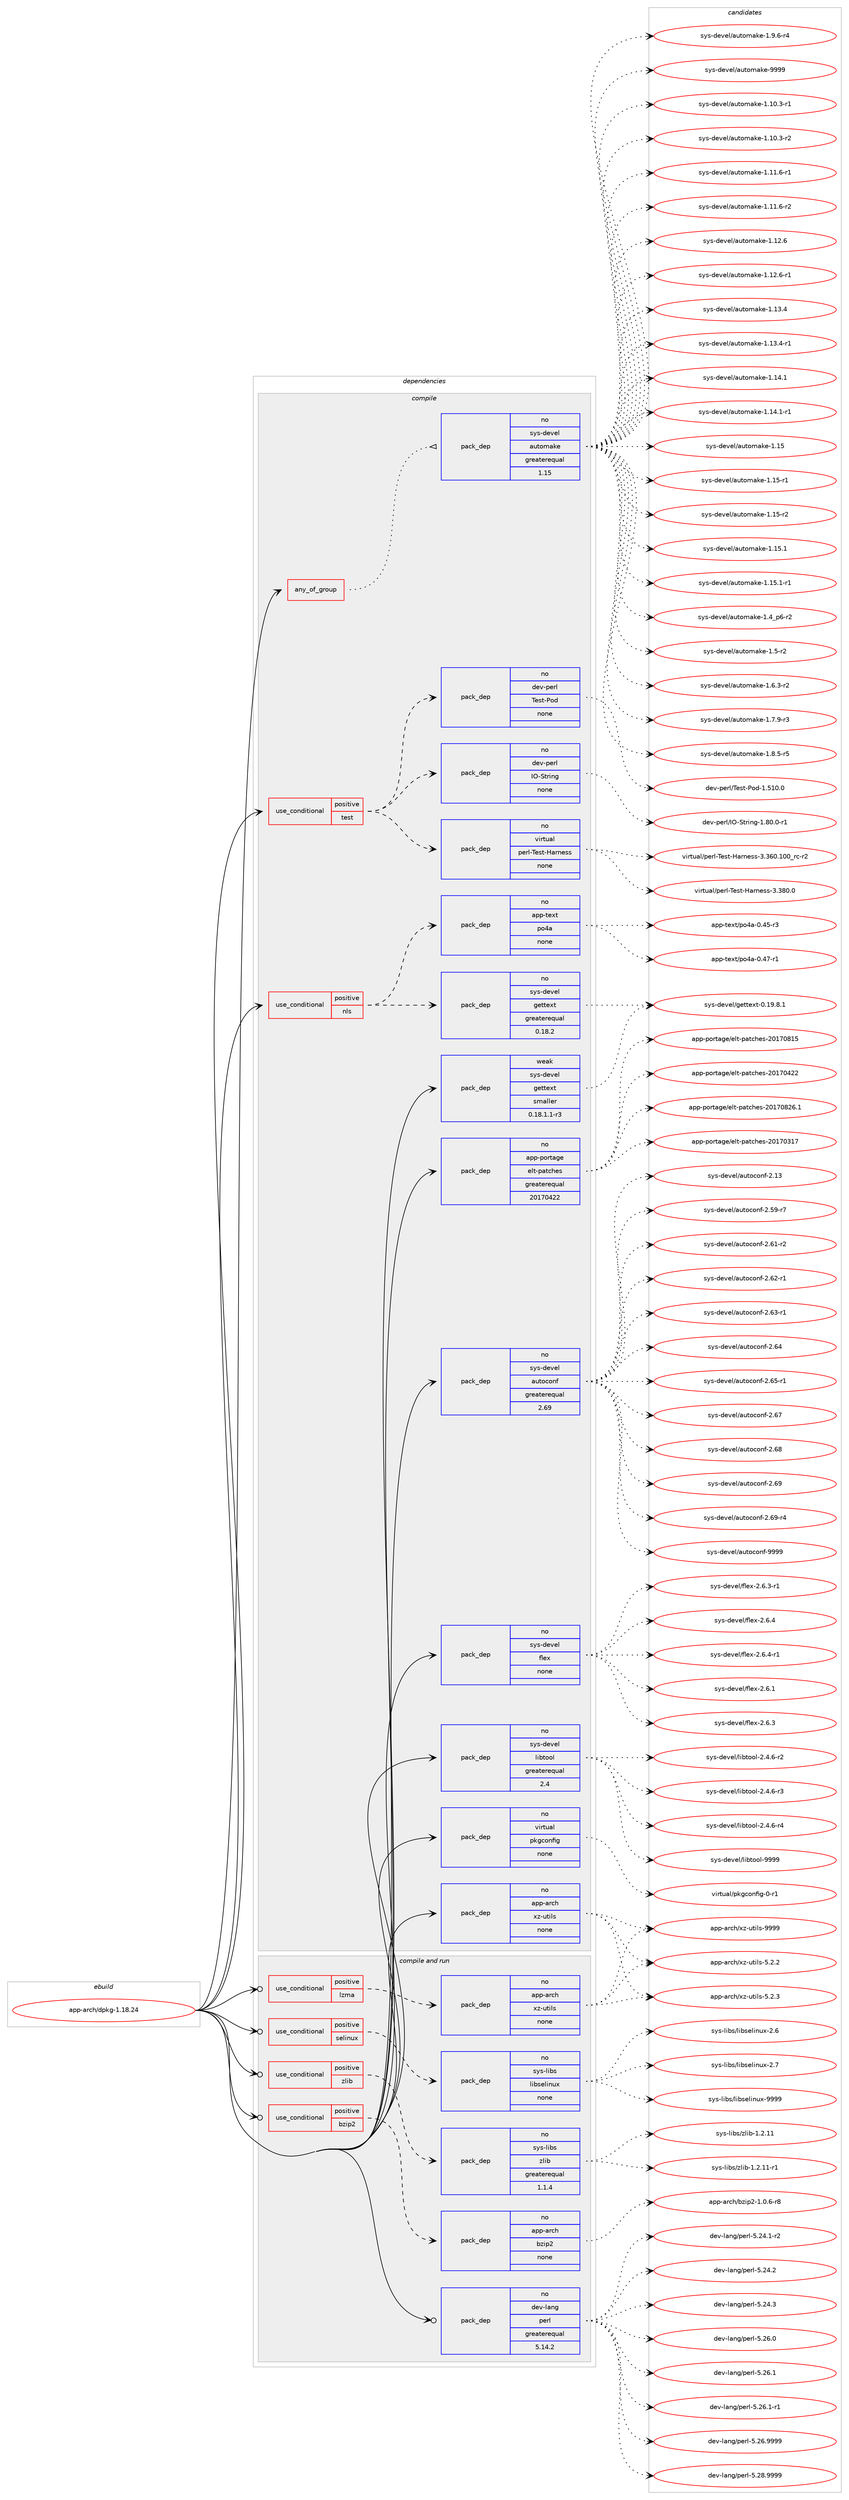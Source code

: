digraph prolog {

# *************
# Graph options
# *************

newrank=true;
concentrate=true;
compound=true;
graph [rankdir=LR,fontname=Helvetica,fontsize=10,ranksep=1.5];#, ranksep=2.5, nodesep=0.2];
edge  [arrowhead=vee];
node  [fontname=Helvetica,fontsize=10];

# **********
# The ebuild
# **********

subgraph cluster_leftcol {
color=gray;
rank=same;
label=<<i>ebuild</i>>;
id [label="app-arch/dpkg-1.18.24", color=red, width=4, href="../app-arch/dpkg-1.18.24.svg"];
}

# ****************
# The dependencies
# ****************

subgraph cluster_midcol {
color=gray;
label=<<i>dependencies</i>>;
subgraph cluster_compile {
fillcolor="#eeeeee";
style=filled;
label=<<i>compile</i>>;
subgraph any134 {
dependency7947 [label=<<TABLE BORDER="0" CELLBORDER="1" CELLSPACING="0" CELLPADDING="4"><TR><TD CELLPADDING="10">any_of_group</TD></TR></TABLE>>, shape=none, color=red];subgraph pack5605 {
dependency7948 [label=<<TABLE BORDER="0" CELLBORDER="1" CELLSPACING="0" CELLPADDING="4" WIDTH="220"><TR><TD ROWSPAN="6" CELLPADDING="30">pack_dep</TD></TR><TR><TD WIDTH="110">no</TD></TR><TR><TD>sys-devel</TD></TR><TR><TD>automake</TD></TR><TR><TD>greaterequal</TD></TR><TR><TD>1.15</TD></TR></TABLE>>, shape=none, color=blue];
}
dependency7947:e -> dependency7948:w [weight=20,style="dotted",arrowhead="oinv"];
}
id:e -> dependency7947:w [weight=20,style="solid",arrowhead="vee"];
subgraph cond2204 {
dependency7949 [label=<<TABLE BORDER="0" CELLBORDER="1" CELLSPACING="0" CELLPADDING="4"><TR><TD ROWSPAN="3" CELLPADDING="10">use_conditional</TD></TR><TR><TD>positive</TD></TR><TR><TD>nls</TD></TR></TABLE>>, shape=none, color=red];
subgraph pack5606 {
dependency7950 [label=<<TABLE BORDER="0" CELLBORDER="1" CELLSPACING="0" CELLPADDING="4" WIDTH="220"><TR><TD ROWSPAN="6" CELLPADDING="30">pack_dep</TD></TR><TR><TD WIDTH="110">no</TD></TR><TR><TD>app-text</TD></TR><TR><TD>po4a</TD></TR><TR><TD>none</TD></TR><TR><TD></TD></TR></TABLE>>, shape=none, color=blue];
}
dependency7949:e -> dependency7950:w [weight=20,style="dashed",arrowhead="vee"];
subgraph pack5607 {
dependency7951 [label=<<TABLE BORDER="0" CELLBORDER="1" CELLSPACING="0" CELLPADDING="4" WIDTH="220"><TR><TD ROWSPAN="6" CELLPADDING="30">pack_dep</TD></TR><TR><TD WIDTH="110">no</TD></TR><TR><TD>sys-devel</TD></TR><TR><TD>gettext</TD></TR><TR><TD>greaterequal</TD></TR><TR><TD>0.18.2</TD></TR></TABLE>>, shape=none, color=blue];
}
dependency7949:e -> dependency7951:w [weight=20,style="dashed",arrowhead="vee"];
}
id:e -> dependency7949:w [weight=20,style="solid",arrowhead="vee"];
subgraph cond2205 {
dependency7952 [label=<<TABLE BORDER="0" CELLBORDER="1" CELLSPACING="0" CELLPADDING="4"><TR><TD ROWSPAN="3" CELLPADDING="10">use_conditional</TD></TR><TR><TD>positive</TD></TR><TR><TD>test</TD></TR></TABLE>>, shape=none, color=red];
subgraph pack5608 {
dependency7953 [label=<<TABLE BORDER="0" CELLBORDER="1" CELLSPACING="0" CELLPADDING="4" WIDTH="220"><TR><TD ROWSPAN="6" CELLPADDING="30">pack_dep</TD></TR><TR><TD WIDTH="110">no</TD></TR><TR><TD>dev-perl</TD></TR><TR><TD>IO-String</TD></TR><TR><TD>none</TD></TR><TR><TD></TD></TR></TABLE>>, shape=none, color=blue];
}
dependency7952:e -> dependency7953:w [weight=20,style="dashed",arrowhead="vee"];
subgraph pack5609 {
dependency7954 [label=<<TABLE BORDER="0" CELLBORDER="1" CELLSPACING="0" CELLPADDING="4" WIDTH="220"><TR><TD ROWSPAN="6" CELLPADDING="30">pack_dep</TD></TR><TR><TD WIDTH="110">no</TD></TR><TR><TD>dev-perl</TD></TR><TR><TD>Test-Pod</TD></TR><TR><TD>none</TD></TR><TR><TD></TD></TR></TABLE>>, shape=none, color=blue];
}
dependency7952:e -> dependency7954:w [weight=20,style="dashed",arrowhead="vee"];
subgraph pack5610 {
dependency7955 [label=<<TABLE BORDER="0" CELLBORDER="1" CELLSPACING="0" CELLPADDING="4" WIDTH="220"><TR><TD ROWSPAN="6" CELLPADDING="30">pack_dep</TD></TR><TR><TD WIDTH="110">no</TD></TR><TR><TD>virtual</TD></TR><TR><TD>perl-Test-Harness</TD></TR><TR><TD>none</TD></TR><TR><TD></TD></TR></TABLE>>, shape=none, color=blue];
}
dependency7952:e -> dependency7955:w [weight=20,style="dashed",arrowhead="vee"];
}
id:e -> dependency7952:w [weight=20,style="solid",arrowhead="vee"];
subgraph pack5611 {
dependency7956 [label=<<TABLE BORDER="0" CELLBORDER="1" CELLSPACING="0" CELLPADDING="4" WIDTH="220"><TR><TD ROWSPAN="6" CELLPADDING="30">pack_dep</TD></TR><TR><TD WIDTH="110">no</TD></TR><TR><TD>app-arch</TD></TR><TR><TD>xz-utils</TD></TR><TR><TD>none</TD></TR><TR><TD></TD></TR></TABLE>>, shape=none, color=blue];
}
id:e -> dependency7956:w [weight=20,style="solid",arrowhead="vee"];
subgraph pack5612 {
dependency7957 [label=<<TABLE BORDER="0" CELLBORDER="1" CELLSPACING="0" CELLPADDING="4" WIDTH="220"><TR><TD ROWSPAN="6" CELLPADDING="30">pack_dep</TD></TR><TR><TD WIDTH="110">no</TD></TR><TR><TD>app-portage</TD></TR><TR><TD>elt-patches</TD></TR><TR><TD>greaterequal</TD></TR><TR><TD>20170422</TD></TR></TABLE>>, shape=none, color=blue];
}
id:e -> dependency7957:w [weight=20,style="solid",arrowhead="vee"];
subgraph pack5613 {
dependency7958 [label=<<TABLE BORDER="0" CELLBORDER="1" CELLSPACING="0" CELLPADDING="4" WIDTH="220"><TR><TD ROWSPAN="6" CELLPADDING="30">pack_dep</TD></TR><TR><TD WIDTH="110">no</TD></TR><TR><TD>sys-devel</TD></TR><TR><TD>autoconf</TD></TR><TR><TD>greaterequal</TD></TR><TR><TD>2.69</TD></TR></TABLE>>, shape=none, color=blue];
}
id:e -> dependency7958:w [weight=20,style="solid",arrowhead="vee"];
subgraph pack5614 {
dependency7959 [label=<<TABLE BORDER="0" CELLBORDER="1" CELLSPACING="0" CELLPADDING="4" WIDTH="220"><TR><TD ROWSPAN="6" CELLPADDING="30">pack_dep</TD></TR><TR><TD WIDTH="110">no</TD></TR><TR><TD>sys-devel</TD></TR><TR><TD>flex</TD></TR><TR><TD>none</TD></TR><TR><TD></TD></TR></TABLE>>, shape=none, color=blue];
}
id:e -> dependency7959:w [weight=20,style="solid",arrowhead="vee"];
subgraph pack5615 {
dependency7960 [label=<<TABLE BORDER="0" CELLBORDER="1" CELLSPACING="0" CELLPADDING="4" WIDTH="220"><TR><TD ROWSPAN="6" CELLPADDING="30">pack_dep</TD></TR><TR><TD WIDTH="110">no</TD></TR><TR><TD>sys-devel</TD></TR><TR><TD>libtool</TD></TR><TR><TD>greaterequal</TD></TR><TR><TD>2.4</TD></TR></TABLE>>, shape=none, color=blue];
}
id:e -> dependency7960:w [weight=20,style="solid",arrowhead="vee"];
subgraph pack5616 {
dependency7961 [label=<<TABLE BORDER="0" CELLBORDER="1" CELLSPACING="0" CELLPADDING="4" WIDTH="220"><TR><TD ROWSPAN="6" CELLPADDING="30">pack_dep</TD></TR><TR><TD WIDTH="110">no</TD></TR><TR><TD>virtual</TD></TR><TR><TD>pkgconfig</TD></TR><TR><TD>none</TD></TR><TR><TD></TD></TR></TABLE>>, shape=none, color=blue];
}
id:e -> dependency7961:w [weight=20,style="solid",arrowhead="vee"];
subgraph pack5617 {
dependency7962 [label=<<TABLE BORDER="0" CELLBORDER="1" CELLSPACING="0" CELLPADDING="4" WIDTH="220"><TR><TD ROWSPAN="6" CELLPADDING="30">pack_dep</TD></TR><TR><TD WIDTH="110">weak</TD></TR><TR><TD>sys-devel</TD></TR><TR><TD>gettext</TD></TR><TR><TD>smaller</TD></TR><TR><TD>0.18.1.1-r3</TD></TR></TABLE>>, shape=none, color=blue];
}
id:e -> dependency7962:w [weight=20,style="solid",arrowhead="vee"];
}
subgraph cluster_compileandrun {
fillcolor="#eeeeee";
style=filled;
label=<<i>compile and run</i>>;
subgraph cond2206 {
dependency7963 [label=<<TABLE BORDER="0" CELLBORDER="1" CELLSPACING="0" CELLPADDING="4"><TR><TD ROWSPAN="3" CELLPADDING="10">use_conditional</TD></TR><TR><TD>positive</TD></TR><TR><TD>bzip2</TD></TR></TABLE>>, shape=none, color=red];
subgraph pack5618 {
dependency7964 [label=<<TABLE BORDER="0" CELLBORDER="1" CELLSPACING="0" CELLPADDING="4" WIDTH="220"><TR><TD ROWSPAN="6" CELLPADDING="30">pack_dep</TD></TR><TR><TD WIDTH="110">no</TD></TR><TR><TD>app-arch</TD></TR><TR><TD>bzip2</TD></TR><TR><TD>none</TD></TR><TR><TD></TD></TR></TABLE>>, shape=none, color=blue];
}
dependency7963:e -> dependency7964:w [weight=20,style="dashed",arrowhead="vee"];
}
id:e -> dependency7963:w [weight=20,style="solid",arrowhead="odotvee"];
subgraph cond2207 {
dependency7965 [label=<<TABLE BORDER="0" CELLBORDER="1" CELLSPACING="0" CELLPADDING="4"><TR><TD ROWSPAN="3" CELLPADDING="10">use_conditional</TD></TR><TR><TD>positive</TD></TR><TR><TD>lzma</TD></TR></TABLE>>, shape=none, color=red];
subgraph pack5619 {
dependency7966 [label=<<TABLE BORDER="0" CELLBORDER="1" CELLSPACING="0" CELLPADDING="4" WIDTH="220"><TR><TD ROWSPAN="6" CELLPADDING="30">pack_dep</TD></TR><TR><TD WIDTH="110">no</TD></TR><TR><TD>app-arch</TD></TR><TR><TD>xz-utils</TD></TR><TR><TD>none</TD></TR><TR><TD></TD></TR></TABLE>>, shape=none, color=blue];
}
dependency7965:e -> dependency7966:w [weight=20,style="dashed",arrowhead="vee"];
}
id:e -> dependency7965:w [weight=20,style="solid",arrowhead="odotvee"];
subgraph cond2208 {
dependency7967 [label=<<TABLE BORDER="0" CELLBORDER="1" CELLSPACING="0" CELLPADDING="4"><TR><TD ROWSPAN="3" CELLPADDING="10">use_conditional</TD></TR><TR><TD>positive</TD></TR><TR><TD>selinux</TD></TR></TABLE>>, shape=none, color=red];
subgraph pack5620 {
dependency7968 [label=<<TABLE BORDER="0" CELLBORDER="1" CELLSPACING="0" CELLPADDING="4" WIDTH="220"><TR><TD ROWSPAN="6" CELLPADDING="30">pack_dep</TD></TR><TR><TD WIDTH="110">no</TD></TR><TR><TD>sys-libs</TD></TR><TR><TD>libselinux</TD></TR><TR><TD>none</TD></TR><TR><TD></TD></TR></TABLE>>, shape=none, color=blue];
}
dependency7967:e -> dependency7968:w [weight=20,style="dashed",arrowhead="vee"];
}
id:e -> dependency7967:w [weight=20,style="solid",arrowhead="odotvee"];
subgraph cond2209 {
dependency7969 [label=<<TABLE BORDER="0" CELLBORDER="1" CELLSPACING="0" CELLPADDING="4"><TR><TD ROWSPAN="3" CELLPADDING="10">use_conditional</TD></TR><TR><TD>positive</TD></TR><TR><TD>zlib</TD></TR></TABLE>>, shape=none, color=red];
subgraph pack5621 {
dependency7970 [label=<<TABLE BORDER="0" CELLBORDER="1" CELLSPACING="0" CELLPADDING="4" WIDTH="220"><TR><TD ROWSPAN="6" CELLPADDING="30">pack_dep</TD></TR><TR><TD WIDTH="110">no</TD></TR><TR><TD>sys-libs</TD></TR><TR><TD>zlib</TD></TR><TR><TD>greaterequal</TD></TR><TR><TD>1.1.4</TD></TR></TABLE>>, shape=none, color=blue];
}
dependency7969:e -> dependency7970:w [weight=20,style="dashed",arrowhead="vee"];
}
id:e -> dependency7969:w [weight=20,style="solid",arrowhead="odotvee"];
subgraph pack5622 {
dependency7971 [label=<<TABLE BORDER="0" CELLBORDER="1" CELLSPACING="0" CELLPADDING="4" WIDTH="220"><TR><TD ROWSPAN="6" CELLPADDING="30">pack_dep</TD></TR><TR><TD WIDTH="110">no</TD></TR><TR><TD>dev-lang</TD></TR><TR><TD>perl</TD></TR><TR><TD>greaterequal</TD></TR><TR><TD>5.14.2</TD></TR></TABLE>>, shape=none, color=blue];
}
id:e -> dependency7971:w [weight=20,style="solid",arrowhead="odotvee"];
}
subgraph cluster_run {
fillcolor="#eeeeee";
style=filled;
label=<<i>run</i>>;
}
}

# **************
# The candidates
# **************

subgraph cluster_choices {
rank=same;
color=gray;
label=<<i>candidates</i>>;

subgraph choice5605 {
color=black;
nodesep=1;
choice11512111545100101118101108479711711611110997107101454946494846514511449 [label="sys-devel/automake-1.10.3-r1", color=red, width=4,href="../sys-devel/automake-1.10.3-r1.svg"];
choice11512111545100101118101108479711711611110997107101454946494846514511450 [label="sys-devel/automake-1.10.3-r2", color=red, width=4,href="../sys-devel/automake-1.10.3-r2.svg"];
choice11512111545100101118101108479711711611110997107101454946494946544511449 [label="sys-devel/automake-1.11.6-r1", color=red, width=4,href="../sys-devel/automake-1.11.6-r1.svg"];
choice11512111545100101118101108479711711611110997107101454946494946544511450 [label="sys-devel/automake-1.11.6-r2", color=red, width=4,href="../sys-devel/automake-1.11.6-r2.svg"];
choice1151211154510010111810110847971171161111099710710145494649504654 [label="sys-devel/automake-1.12.6", color=red, width=4,href="../sys-devel/automake-1.12.6.svg"];
choice11512111545100101118101108479711711611110997107101454946495046544511449 [label="sys-devel/automake-1.12.6-r1", color=red, width=4,href="../sys-devel/automake-1.12.6-r1.svg"];
choice1151211154510010111810110847971171161111099710710145494649514652 [label="sys-devel/automake-1.13.4", color=red, width=4,href="../sys-devel/automake-1.13.4.svg"];
choice11512111545100101118101108479711711611110997107101454946495146524511449 [label="sys-devel/automake-1.13.4-r1", color=red, width=4,href="../sys-devel/automake-1.13.4-r1.svg"];
choice1151211154510010111810110847971171161111099710710145494649524649 [label="sys-devel/automake-1.14.1", color=red, width=4,href="../sys-devel/automake-1.14.1.svg"];
choice11512111545100101118101108479711711611110997107101454946495246494511449 [label="sys-devel/automake-1.14.1-r1", color=red, width=4,href="../sys-devel/automake-1.14.1-r1.svg"];
choice115121115451001011181011084797117116111109971071014549464953 [label="sys-devel/automake-1.15", color=red, width=4,href="../sys-devel/automake-1.15.svg"];
choice1151211154510010111810110847971171161111099710710145494649534511449 [label="sys-devel/automake-1.15-r1", color=red, width=4,href="../sys-devel/automake-1.15-r1.svg"];
choice1151211154510010111810110847971171161111099710710145494649534511450 [label="sys-devel/automake-1.15-r2", color=red, width=4,href="../sys-devel/automake-1.15-r2.svg"];
choice1151211154510010111810110847971171161111099710710145494649534649 [label="sys-devel/automake-1.15.1", color=red, width=4,href="../sys-devel/automake-1.15.1.svg"];
choice11512111545100101118101108479711711611110997107101454946495346494511449 [label="sys-devel/automake-1.15.1-r1", color=red, width=4,href="../sys-devel/automake-1.15.1-r1.svg"];
choice115121115451001011181011084797117116111109971071014549465295112544511450 [label="sys-devel/automake-1.4_p6-r2", color=red, width=4,href="../sys-devel/automake-1.4_p6-r2.svg"];
choice11512111545100101118101108479711711611110997107101454946534511450 [label="sys-devel/automake-1.5-r2", color=red, width=4,href="../sys-devel/automake-1.5-r2.svg"];
choice115121115451001011181011084797117116111109971071014549465446514511450 [label="sys-devel/automake-1.6.3-r2", color=red, width=4,href="../sys-devel/automake-1.6.3-r2.svg"];
choice115121115451001011181011084797117116111109971071014549465546574511451 [label="sys-devel/automake-1.7.9-r3", color=red, width=4,href="../sys-devel/automake-1.7.9-r3.svg"];
choice115121115451001011181011084797117116111109971071014549465646534511453 [label="sys-devel/automake-1.8.5-r5", color=red, width=4,href="../sys-devel/automake-1.8.5-r5.svg"];
choice115121115451001011181011084797117116111109971071014549465746544511452 [label="sys-devel/automake-1.9.6-r4", color=red, width=4,href="../sys-devel/automake-1.9.6-r4.svg"];
choice115121115451001011181011084797117116111109971071014557575757 [label="sys-devel/automake-9999", color=red, width=4,href="../sys-devel/automake-9999.svg"];
dependency7948:e -> choice11512111545100101118101108479711711611110997107101454946494846514511449:w [style=dotted,weight="100"];
dependency7948:e -> choice11512111545100101118101108479711711611110997107101454946494846514511450:w [style=dotted,weight="100"];
dependency7948:e -> choice11512111545100101118101108479711711611110997107101454946494946544511449:w [style=dotted,weight="100"];
dependency7948:e -> choice11512111545100101118101108479711711611110997107101454946494946544511450:w [style=dotted,weight="100"];
dependency7948:e -> choice1151211154510010111810110847971171161111099710710145494649504654:w [style=dotted,weight="100"];
dependency7948:e -> choice11512111545100101118101108479711711611110997107101454946495046544511449:w [style=dotted,weight="100"];
dependency7948:e -> choice1151211154510010111810110847971171161111099710710145494649514652:w [style=dotted,weight="100"];
dependency7948:e -> choice11512111545100101118101108479711711611110997107101454946495146524511449:w [style=dotted,weight="100"];
dependency7948:e -> choice1151211154510010111810110847971171161111099710710145494649524649:w [style=dotted,weight="100"];
dependency7948:e -> choice11512111545100101118101108479711711611110997107101454946495246494511449:w [style=dotted,weight="100"];
dependency7948:e -> choice115121115451001011181011084797117116111109971071014549464953:w [style=dotted,weight="100"];
dependency7948:e -> choice1151211154510010111810110847971171161111099710710145494649534511449:w [style=dotted,weight="100"];
dependency7948:e -> choice1151211154510010111810110847971171161111099710710145494649534511450:w [style=dotted,weight="100"];
dependency7948:e -> choice1151211154510010111810110847971171161111099710710145494649534649:w [style=dotted,weight="100"];
dependency7948:e -> choice11512111545100101118101108479711711611110997107101454946495346494511449:w [style=dotted,weight="100"];
dependency7948:e -> choice115121115451001011181011084797117116111109971071014549465295112544511450:w [style=dotted,weight="100"];
dependency7948:e -> choice11512111545100101118101108479711711611110997107101454946534511450:w [style=dotted,weight="100"];
dependency7948:e -> choice115121115451001011181011084797117116111109971071014549465446514511450:w [style=dotted,weight="100"];
dependency7948:e -> choice115121115451001011181011084797117116111109971071014549465546574511451:w [style=dotted,weight="100"];
dependency7948:e -> choice115121115451001011181011084797117116111109971071014549465646534511453:w [style=dotted,weight="100"];
dependency7948:e -> choice115121115451001011181011084797117116111109971071014549465746544511452:w [style=dotted,weight="100"];
dependency7948:e -> choice115121115451001011181011084797117116111109971071014557575757:w [style=dotted,weight="100"];
}
subgraph choice5606 {
color=black;
nodesep=1;
choice971121124511610112011647112111529745484652534511451 [label="app-text/po4a-0.45-r3", color=red, width=4,href="../app-text/po4a-0.45-r3.svg"];
choice971121124511610112011647112111529745484652554511449 [label="app-text/po4a-0.47-r1", color=red, width=4,href="../app-text/po4a-0.47-r1.svg"];
dependency7950:e -> choice971121124511610112011647112111529745484652534511451:w [style=dotted,weight="100"];
dependency7950:e -> choice971121124511610112011647112111529745484652554511449:w [style=dotted,weight="100"];
}
subgraph choice5607 {
color=black;
nodesep=1;
choice1151211154510010111810110847103101116116101120116454846495746564649 [label="sys-devel/gettext-0.19.8.1", color=red, width=4,href="../sys-devel/gettext-0.19.8.1.svg"];
dependency7951:e -> choice1151211154510010111810110847103101116116101120116454846495746564649:w [style=dotted,weight="100"];
}
subgraph choice5608 {
color=black;
nodesep=1;
choice100101118451121011141084773794583116114105110103454946564846484511449 [label="dev-perl/IO-String-1.80.0-r1", color=red, width=4,href="../dev-perl/IO-String-1.80.0-r1.svg"];
dependency7953:e -> choice100101118451121011141084773794583116114105110103454946564846484511449:w [style=dotted,weight="100"];
}
subgraph choice5609 {
color=black;
nodesep=1;
choice10010111845112101114108478410111511645801111004549465349484648 [label="dev-perl/Test-Pod-1.510.0", color=red, width=4,href="../dev-perl/Test-Pod-1.510.0.svg"];
dependency7954:e -> choice10010111845112101114108478410111511645801111004549465349484648:w [style=dotted,weight="100"];
}
subgraph choice5610 {
color=black;
nodesep=1;
choice118105114116117971084711210111410845841011151164572971141101011151154551465154484649484895114994511450 [label="virtual/perl-Test-Harness-3.360.100_rc-r2", color=red, width=4,href="../virtual/perl-Test-Harness-3.360.100_rc-r2.svg"];
choice118105114116117971084711210111410845841011151164572971141101011151154551465156484648 [label="virtual/perl-Test-Harness-3.380.0", color=red, width=4,href="../virtual/perl-Test-Harness-3.380.0.svg"];
dependency7955:e -> choice118105114116117971084711210111410845841011151164572971141101011151154551465154484649484895114994511450:w [style=dotted,weight="100"];
dependency7955:e -> choice118105114116117971084711210111410845841011151164572971141101011151154551465156484648:w [style=dotted,weight="100"];
}
subgraph choice5611 {
color=black;
nodesep=1;
choice971121124597114991044712012245117116105108115455346504650 [label="app-arch/xz-utils-5.2.2", color=red, width=4,href="../app-arch/xz-utils-5.2.2.svg"];
choice971121124597114991044712012245117116105108115455346504651 [label="app-arch/xz-utils-5.2.3", color=red, width=4,href="../app-arch/xz-utils-5.2.3.svg"];
choice9711211245971149910447120122451171161051081154557575757 [label="app-arch/xz-utils-9999", color=red, width=4,href="../app-arch/xz-utils-9999.svg"];
dependency7956:e -> choice971121124597114991044712012245117116105108115455346504650:w [style=dotted,weight="100"];
dependency7956:e -> choice971121124597114991044712012245117116105108115455346504651:w [style=dotted,weight="100"];
dependency7956:e -> choice9711211245971149910447120122451171161051081154557575757:w [style=dotted,weight="100"];
}
subgraph choice5612 {
color=black;
nodesep=1;
choice97112112451121111141169710310147101108116451129711699104101115455048495548514955 [label="app-portage/elt-patches-20170317", color=red, width=4,href="../app-portage/elt-patches-20170317.svg"];
choice97112112451121111141169710310147101108116451129711699104101115455048495548525050 [label="app-portage/elt-patches-20170422", color=red, width=4,href="../app-portage/elt-patches-20170422.svg"];
choice97112112451121111141169710310147101108116451129711699104101115455048495548564953 [label="app-portage/elt-patches-20170815", color=red, width=4,href="../app-portage/elt-patches-20170815.svg"];
choice971121124511211111411697103101471011081164511297116991041011154550484955485650544649 [label="app-portage/elt-patches-20170826.1", color=red, width=4,href="../app-portage/elt-patches-20170826.1.svg"];
dependency7957:e -> choice97112112451121111141169710310147101108116451129711699104101115455048495548514955:w [style=dotted,weight="100"];
dependency7957:e -> choice97112112451121111141169710310147101108116451129711699104101115455048495548525050:w [style=dotted,weight="100"];
dependency7957:e -> choice97112112451121111141169710310147101108116451129711699104101115455048495548564953:w [style=dotted,weight="100"];
dependency7957:e -> choice971121124511211111411697103101471011081164511297116991041011154550484955485650544649:w [style=dotted,weight="100"];
}
subgraph choice5613 {
color=black;
nodesep=1;
choice115121115451001011181011084797117116111991111101024550464951 [label="sys-devel/autoconf-2.13", color=red, width=4,href="../sys-devel/autoconf-2.13.svg"];
choice1151211154510010111810110847971171161119911111010245504653574511455 [label="sys-devel/autoconf-2.59-r7", color=red, width=4,href="../sys-devel/autoconf-2.59-r7.svg"];
choice1151211154510010111810110847971171161119911111010245504654494511450 [label="sys-devel/autoconf-2.61-r2", color=red, width=4,href="../sys-devel/autoconf-2.61-r2.svg"];
choice1151211154510010111810110847971171161119911111010245504654504511449 [label="sys-devel/autoconf-2.62-r1", color=red, width=4,href="../sys-devel/autoconf-2.62-r1.svg"];
choice1151211154510010111810110847971171161119911111010245504654514511449 [label="sys-devel/autoconf-2.63-r1", color=red, width=4,href="../sys-devel/autoconf-2.63-r1.svg"];
choice115121115451001011181011084797117116111991111101024550465452 [label="sys-devel/autoconf-2.64", color=red, width=4,href="../sys-devel/autoconf-2.64.svg"];
choice1151211154510010111810110847971171161119911111010245504654534511449 [label="sys-devel/autoconf-2.65-r1", color=red, width=4,href="../sys-devel/autoconf-2.65-r1.svg"];
choice115121115451001011181011084797117116111991111101024550465455 [label="sys-devel/autoconf-2.67", color=red, width=4,href="../sys-devel/autoconf-2.67.svg"];
choice115121115451001011181011084797117116111991111101024550465456 [label="sys-devel/autoconf-2.68", color=red, width=4,href="../sys-devel/autoconf-2.68.svg"];
choice115121115451001011181011084797117116111991111101024550465457 [label="sys-devel/autoconf-2.69", color=red, width=4,href="../sys-devel/autoconf-2.69.svg"];
choice1151211154510010111810110847971171161119911111010245504654574511452 [label="sys-devel/autoconf-2.69-r4", color=red, width=4,href="../sys-devel/autoconf-2.69-r4.svg"];
choice115121115451001011181011084797117116111991111101024557575757 [label="sys-devel/autoconf-9999", color=red, width=4,href="../sys-devel/autoconf-9999.svg"];
dependency7958:e -> choice115121115451001011181011084797117116111991111101024550464951:w [style=dotted,weight="100"];
dependency7958:e -> choice1151211154510010111810110847971171161119911111010245504653574511455:w [style=dotted,weight="100"];
dependency7958:e -> choice1151211154510010111810110847971171161119911111010245504654494511450:w [style=dotted,weight="100"];
dependency7958:e -> choice1151211154510010111810110847971171161119911111010245504654504511449:w [style=dotted,weight="100"];
dependency7958:e -> choice1151211154510010111810110847971171161119911111010245504654514511449:w [style=dotted,weight="100"];
dependency7958:e -> choice115121115451001011181011084797117116111991111101024550465452:w [style=dotted,weight="100"];
dependency7958:e -> choice1151211154510010111810110847971171161119911111010245504654534511449:w [style=dotted,weight="100"];
dependency7958:e -> choice115121115451001011181011084797117116111991111101024550465455:w [style=dotted,weight="100"];
dependency7958:e -> choice115121115451001011181011084797117116111991111101024550465456:w [style=dotted,weight="100"];
dependency7958:e -> choice115121115451001011181011084797117116111991111101024550465457:w [style=dotted,weight="100"];
dependency7958:e -> choice1151211154510010111810110847971171161119911111010245504654574511452:w [style=dotted,weight="100"];
dependency7958:e -> choice115121115451001011181011084797117116111991111101024557575757:w [style=dotted,weight="100"];
}
subgraph choice5614 {
color=black;
nodesep=1;
choice1151211154510010111810110847102108101120455046544649 [label="sys-devel/flex-2.6.1", color=red, width=4,href="../sys-devel/flex-2.6.1.svg"];
choice1151211154510010111810110847102108101120455046544651 [label="sys-devel/flex-2.6.3", color=red, width=4,href="../sys-devel/flex-2.6.3.svg"];
choice11512111545100101118101108471021081011204550465446514511449 [label="sys-devel/flex-2.6.3-r1", color=red, width=4,href="../sys-devel/flex-2.6.3-r1.svg"];
choice1151211154510010111810110847102108101120455046544652 [label="sys-devel/flex-2.6.4", color=red, width=4,href="../sys-devel/flex-2.6.4.svg"];
choice11512111545100101118101108471021081011204550465446524511449 [label="sys-devel/flex-2.6.4-r1", color=red, width=4,href="../sys-devel/flex-2.6.4-r1.svg"];
dependency7959:e -> choice1151211154510010111810110847102108101120455046544649:w [style=dotted,weight="100"];
dependency7959:e -> choice1151211154510010111810110847102108101120455046544651:w [style=dotted,weight="100"];
dependency7959:e -> choice11512111545100101118101108471021081011204550465446514511449:w [style=dotted,weight="100"];
dependency7959:e -> choice1151211154510010111810110847102108101120455046544652:w [style=dotted,weight="100"];
dependency7959:e -> choice11512111545100101118101108471021081011204550465446524511449:w [style=dotted,weight="100"];
}
subgraph choice5615 {
color=black;
nodesep=1;
choice1151211154510010111810110847108105981161111111084550465246544511450 [label="sys-devel/libtool-2.4.6-r2", color=red, width=4,href="../sys-devel/libtool-2.4.6-r2.svg"];
choice1151211154510010111810110847108105981161111111084550465246544511451 [label="sys-devel/libtool-2.4.6-r3", color=red, width=4,href="../sys-devel/libtool-2.4.6-r3.svg"];
choice1151211154510010111810110847108105981161111111084550465246544511452 [label="sys-devel/libtool-2.4.6-r4", color=red, width=4,href="../sys-devel/libtool-2.4.6-r4.svg"];
choice1151211154510010111810110847108105981161111111084557575757 [label="sys-devel/libtool-9999", color=red, width=4,href="../sys-devel/libtool-9999.svg"];
dependency7960:e -> choice1151211154510010111810110847108105981161111111084550465246544511450:w [style=dotted,weight="100"];
dependency7960:e -> choice1151211154510010111810110847108105981161111111084550465246544511451:w [style=dotted,weight="100"];
dependency7960:e -> choice1151211154510010111810110847108105981161111111084550465246544511452:w [style=dotted,weight="100"];
dependency7960:e -> choice1151211154510010111810110847108105981161111111084557575757:w [style=dotted,weight="100"];
}
subgraph choice5616 {
color=black;
nodesep=1;
choice11810511411611797108471121071039911111010210510345484511449 [label="virtual/pkgconfig-0-r1", color=red, width=4,href="../virtual/pkgconfig-0-r1.svg"];
dependency7961:e -> choice11810511411611797108471121071039911111010210510345484511449:w [style=dotted,weight="100"];
}
subgraph choice5617 {
color=black;
nodesep=1;
choice1151211154510010111810110847103101116116101120116454846495746564649 [label="sys-devel/gettext-0.19.8.1", color=red, width=4,href="../sys-devel/gettext-0.19.8.1.svg"];
dependency7962:e -> choice1151211154510010111810110847103101116116101120116454846495746564649:w [style=dotted,weight="100"];
}
subgraph choice5618 {
color=black;
nodesep=1;
choice971121124597114991044798122105112504549464846544511456 [label="app-arch/bzip2-1.0.6-r8", color=red, width=4,href="../app-arch/bzip2-1.0.6-r8.svg"];
dependency7964:e -> choice971121124597114991044798122105112504549464846544511456:w [style=dotted,weight="100"];
}
subgraph choice5619 {
color=black;
nodesep=1;
choice971121124597114991044712012245117116105108115455346504650 [label="app-arch/xz-utils-5.2.2", color=red, width=4,href="../app-arch/xz-utils-5.2.2.svg"];
choice971121124597114991044712012245117116105108115455346504651 [label="app-arch/xz-utils-5.2.3", color=red, width=4,href="../app-arch/xz-utils-5.2.3.svg"];
choice9711211245971149910447120122451171161051081154557575757 [label="app-arch/xz-utils-9999", color=red, width=4,href="../app-arch/xz-utils-9999.svg"];
dependency7966:e -> choice971121124597114991044712012245117116105108115455346504650:w [style=dotted,weight="100"];
dependency7966:e -> choice971121124597114991044712012245117116105108115455346504651:w [style=dotted,weight="100"];
dependency7966:e -> choice9711211245971149910447120122451171161051081154557575757:w [style=dotted,weight="100"];
}
subgraph choice5620 {
color=black;
nodesep=1;
choice1151211154510810598115471081059811510110810511011712045504654 [label="sys-libs/libselinux-2.6", color=red, width=4,href="../sys-libs/libselinux-2.6.svg"];
choice1151211154510810598115471081059811510110810511011712045504655 [label="sys-libs/libselinux-2.7", color=red, width=4,href="../sys-libs/libselinux-2.7.svg"];
choice115121115451081059811547108105981151011081051101171204557575757 [label="sys-libs/libselinux-9999", color=red, width=4,href="../sys-libs/libselinux-9999.svg"];
dependency7968:e -> choice1151211154510810598115471081059811510110810511011712045504654:w [style=dotted,weight="100"];
dependency7968:e -> choice1151211154510810598115471081059811510110810511011712045504655:w [style=dotted,weight="100"];
dependency7968:e -> choice115121115451081059811547108105981151011081051101171204557575757:w [style=dotted,weight="100"];
}
subgraph choice5621 {
color=black;
nodesep=1;
choice1151211154510810598115471221081059845494650464949 [label="sys-libs/zlib-1.2.11", color=red, width=4,href="../sys-libs/zlib-1.2.11.svg"];
choice11512111545108105981154712210810598454946504649494511449 [label="sys-libs/zlib-1.2.11-r1", color=red, width=4,href="../sys-libs/zlib-1.2.11-r1.svg"];
dependency7970:e -> choice1151211154510810598115471221081059845494650464949:w [style=dotted,weight="100"];
dependency7970:e -> choice11512111545108105981154712210810598454946504649494511449:w [style=dotted,weight="100"];
}
subgraph choice5622 {
color=black;
nodesep=1;
choice100101118451089711010347112101114108455346505246494511450 [label="dev-lang/perl-5.24.1-r2", color=red, width=4,href="../dev-lang/perl-5.24.1-r2.svg"];
choice10010111845108971101034711210111410845534650524650 [label="dev-lang/perl-5.24.2", color=red, width=4,href="../dev-lang/perl-5.24.2.svg"];
choice10010111845108971101034711210111410845534650524651 [label="dev-lang/perl-5.24.3", color=red, width=4,href="../dev-lang/perl-5.24.3.svg"];
choice10010111845108971101034711210111410845534650544648 [label="dev-lang/perl-5.26.0", color=red, width=4,href="../dev-lang/perl-5.26.0.svg"];
choice10010111845108971101034711210111410845534650544649 [label="dev-lang/perl-5.26.1", color=red, width=4,href="../dev-lang/perl-5.26.1.svg"];
choice100101118451089711010347112101114108455346505446494511449 [label="dev-lang/perl-5.26.1-r1", color=red, width=4,href="../dev-lang/perl-5.26.1-r1.svg"];
choice10010111845108971101034711210111410845534650544657575757 [label="dev-lang/perl-5.26.9999", color=red, width=4,href="../dev-lang/perl-5.26.9999.svg"];
choice10010111845108971101034711210111410845534650564657575757 [label="dev-lang/perl-5.28.9999", color=red, width=4,href="../dev-lang/perl-5.28.9999.svg"];
dependency7971:e -> choice100101118451089711010347112101114108455346505246494511450:w [style=dotted,weight="100"];
dependency7971:e -> choice10010111845108971101034711210111410845534650524650:w [style=dotted,weight="100"];
dependency7971:e -> choice10010111845108971101034711210111410845534650524651:w [style=dotted,weight="100"];
dependency7971:e -> choice10010111845108971101034711210111410845534650544648:w [style=dotted,weight="100"];
dependency7971:e -> choice10010111845108971101034711210111410845534650544649:w [style=dotted,weight="100"];
dependency7971:e -> choice100101118451089711010347112101114108455346505446494511449:w [style=dotted,weight="100"];
dependency7971:e -> choice10010111845108971101034711210111410845534650544657575757:w [style=dotted,weight="100"];
dependency7971:e -> choice10010111845108971101034711210111410845534650564657575757:w [style=dotted,weight="100"];
}
}

}
